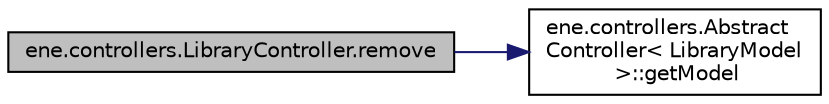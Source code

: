 digraph "ene.controllers.LibraryController.remove"
{
  bgcolor="transparent";
  edge [fontname="Helvetica",fontsize="10",labelfontname="Helvetica",labelfontsize="10"];
  node [fontname="Helvetica",fontsize="10",shape=record];
  rankdir="LR";
  Node15 [label="ene.controllers.LibraryController.remove",height=0.2,width=0.4,color="black", fillcolor="grey75", style="filled", fontcolor="black"];
  Node15 -> Node16 [color="midnightblue",fontsize="10",style="solid",fontname="Helvetica"];
  Node16 [label="ene.controllers.Abstract\lController\< LibraryModel\l \>::getModel",height=0.2,width=0.4,color="black",URL="$classene_1_1controllers_1_1AbstractController.html#a9a5afba01d0004a64db4cb14c23e0bbd"];
}

